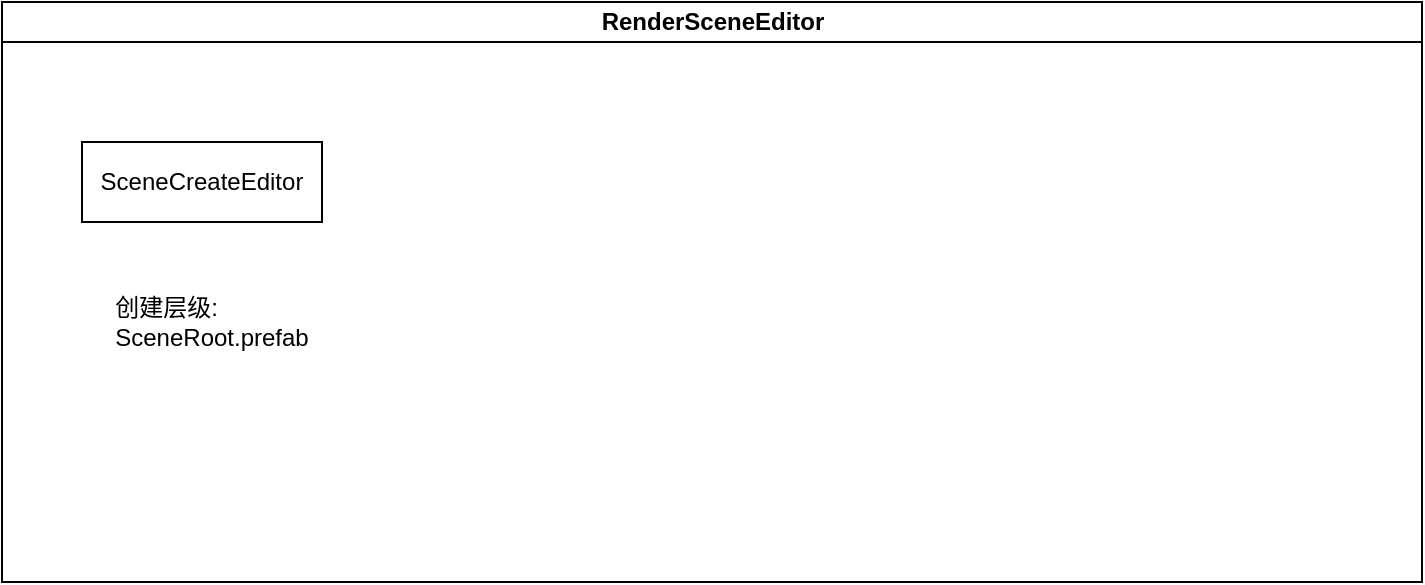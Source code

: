 <mxfile version="13.11.0" type="github">
  <diagram id="prtHgNgQTEPvFCAcTncT" name="Page-1">
    <mxGraphModel dx="1038" dy="548" grid="1" gridSize="10" guides="1" tooltips="1" connect="1" arrows="1" fold="1" page="1" pageScale="1" pageWidth="827" pageHeight="1169" math="0" shadow="0">
      <root>
        <mxCell id="0" />
        <mxCell id="1" parent="0" />
        <mxCell id="dNxyNK7c78bLwvsdeMH5-11" value="RenderSceneEditor" style="swimlane;html=1;startSize=20;horizontal=1;containerType=tree;glass=0;" parent="1" vertex="1">
          <mxGeometry x="40" y="80" width="710" height="290" as="geometry" />
        </mxCell>
        <mxCell id="r5INuBmfNXIxxrK-l7Wo-2" value="SceneCreateEditor" style="rounded=0;whiteSpace=wrap;html=1;" vertex="1" parent="dNxyNK7c78bLwvsdeMH5-11">
          <mxGeometry x="40" y="70" width="120" height="40" as="geometry" />
        </mxCell>
        <mxCell id="r5INuBmfNXIxxrK-l7Wo-3" value="&lt;div style=&quot;text-align: left&quot;&gt;&lt;span&gt;创建层级:&amp;nbsp;&lt;/span&gt;&lt;/div&gt;SceneRoot.prefab" style="text;html=1;strokeColor=none;fillColor=none;align=center;verticalAlign=middle;whiteSpace=wrap;rounded=0;" vertex="1" parent="dNxyNK7c78bLwvsdeMH5-11">
          <mxGeometry x="50" y="130" width="110" height="60" as="geometry" />
        </mxCell>
      </root>
    </mxGraphModel>
  </diagram>
</mxfile>
